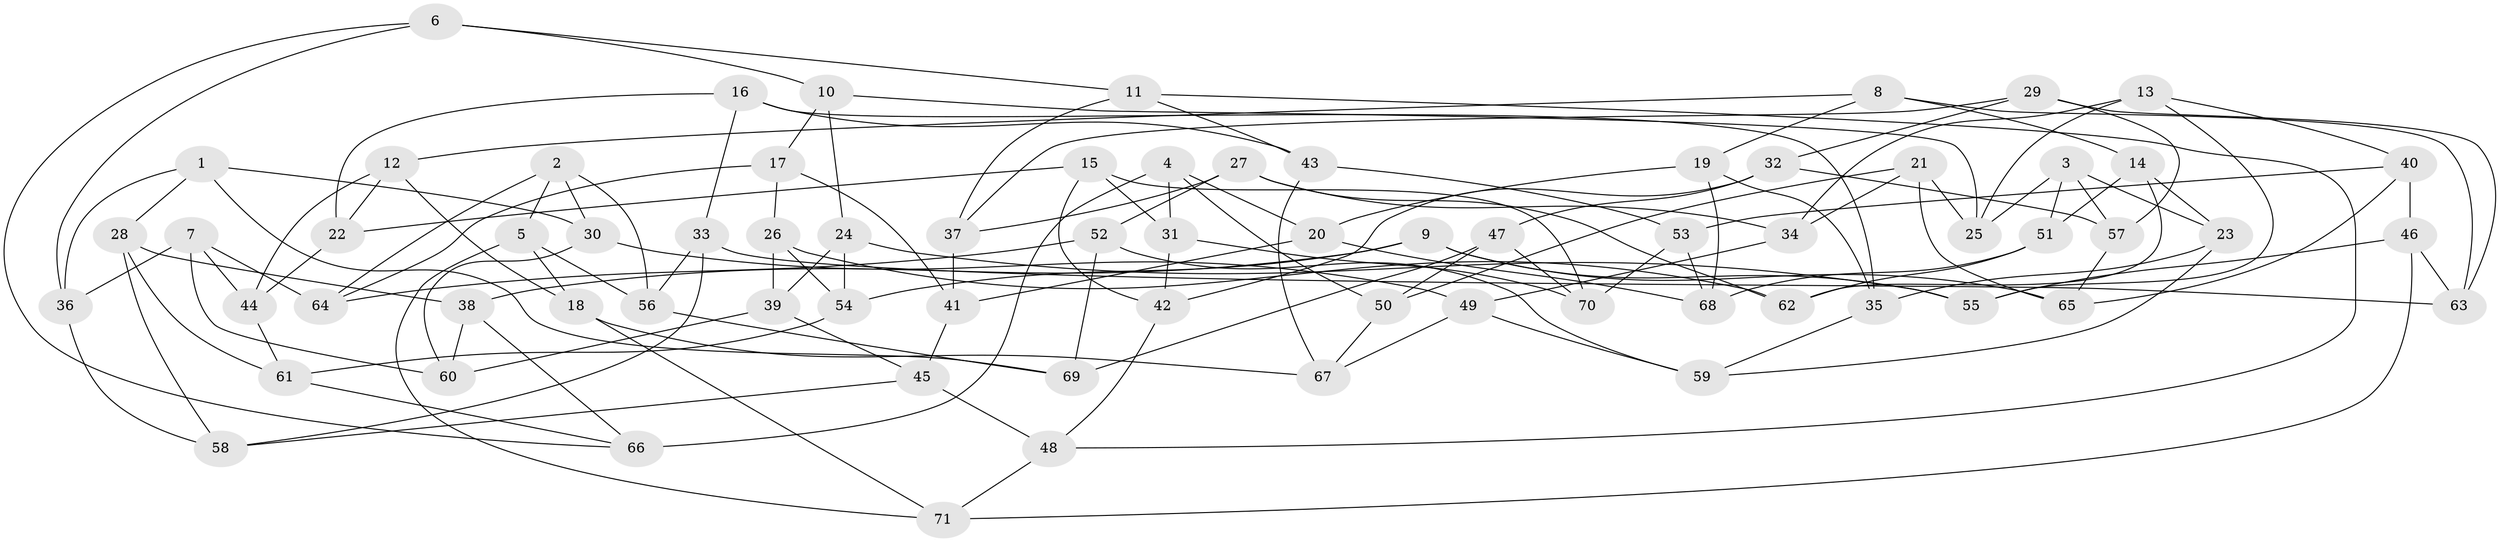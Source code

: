 // Generated by graph-tools (version 1.1) at 2025/02/03/09/25 03:02:56]
// undirected, 71 vertices, 142 edges
graph export_dot {
graph [start="1"]
  node [color=gray90,style=filled];
  1;
  2;
  3;
  4;
  5;
  6;
  7;
  8;
  9;
  10;
  11;
  12;
  13;
  14;
  15;
  16;
  17;
  18;
  19;
  20;
  21;
  22;
  23;
  24;
  25;
  26;
  27;
  28;
  29;
  30;
  31;
  32;
  33;
  34;
  35;
  36;
  37;
  38;
  39;
  40;
  41;
  42;
  43;
  44;
  45;
  46;
  47;
  48;
  49;
  50;
  51;
  52;
  53;
  54;
  55;
  56;
  57;
  58;
  59;
  60;
  61;
  62;
  63;
  64;
  65;
  66;
  67;
  68;
  69;
  70;
  71;
  1 -- 30;
  1 -- 69;
  1 -- 36;
  1 -- 28;
  2 -- 64;
  2 -- 56;
  2 -- 30;
  2 -- 5;
  3 -- 57;
  3 -- 25;
  3 -- 51;
  3 -- 23;
  4 -- 66;
  4 -- 50;
  4 -- 20;
  4 -- 31;
  5 -- 71;
  5 -- 18;
  5 -- 56;
  6 -- 66;
  6 -- 10;
  6 -- 36;
  6 -- 11;
  7 -- 44;
  7 -- 36;
  7 -- 60;
  7 -- 64;
  8 -- 19;
  8 -- 14;
  8 -- 12;
  8 -- 63;
  9 -- 54;
  9 -- 55;
  9 -- 65;
  9 -- 38;
  10 -- 17;
  10 -- 25;
  10 -- 24;
  11 -- 43;
  11 -- 48;
  11 -- 37;
  12 -- 18;
  12 -- 44;
  12 -- 22;
  13 -- 34;
  13 -- 55;
  13 -- 25;
  13 -- 40;
  14 -- 51;
  14 -- 62;
  14 -- 23;
  15 -- 31;
  15 -- 70;
  15 -- 42;
  15 -- 22;
  16 -- 22;
  16 -- 35;
  16 -- 33;
  16 -- 43;
  17 -- 26;
  17 -- 64;
  17 -- 41;
  18 -- 67;
  18 -- 71;
  19 -- 68;
  19 -- 20;
  19 -- 35;
  20 -- 41;
  20 -- 68;
  21 -- 65;
  21 -- 25;
  21 -- 34;
  21 -- 50;
  22 -- 44;
  23 -- 59;
  23 -- 35;
  24 -- 55;
  24 -- 39;
  24 -- 54;
  26 -- 62;
  26 -- 39;
  26 -- 54;
  27 -- 52;
  27 -- 34;
  27 -- 37;
  27 -- 62;
  28 -- 38;
  28 -- 58;
  28 -- 61;
  29 -- 37;
  29 -- 63;
  29 -- 32;
  29 -- 57;
  30 -- 60;
  30 -- 49;
  31 -- 70;
  31 -- 42;
  32 -- 42;
  32 -- 57;
  32 -- 47;
  33 -- 58;
  33 -- 63;
  33 -- 56;
  34 -- 49;
  35 -- 59;
  36 -- 58;
  37 -- 41;
  38 -- 66;
  38 -- 60;
  39 -- 45;
  39 -- 60;
  40 -- 46;
  40 -- 53;
  40 -- 65;
  41 -- 45;
  42 -- 48;
  43 -- 53;
  43 -- 67;
  44 -- 61;
  45 -- 48;
  45 -- 58;
  46 -- 55;
  46 -- 71;
  46 -- 63;
  47 -- 50;
  47 -- 70;
  47 -- 69;
  48 -- 71;
  49 -- 59;
  49 -- 67;
  50 -- 67;
  51 -- 62;
  51 -- 68;
  52 -- 59;
  52 -- 64;
  52 -- 69;
  53 -- 70;
  53 -- 68;
  54 -- 61;
  56 -- 69;
  57 -- 65;
  61 -- 66;
}
